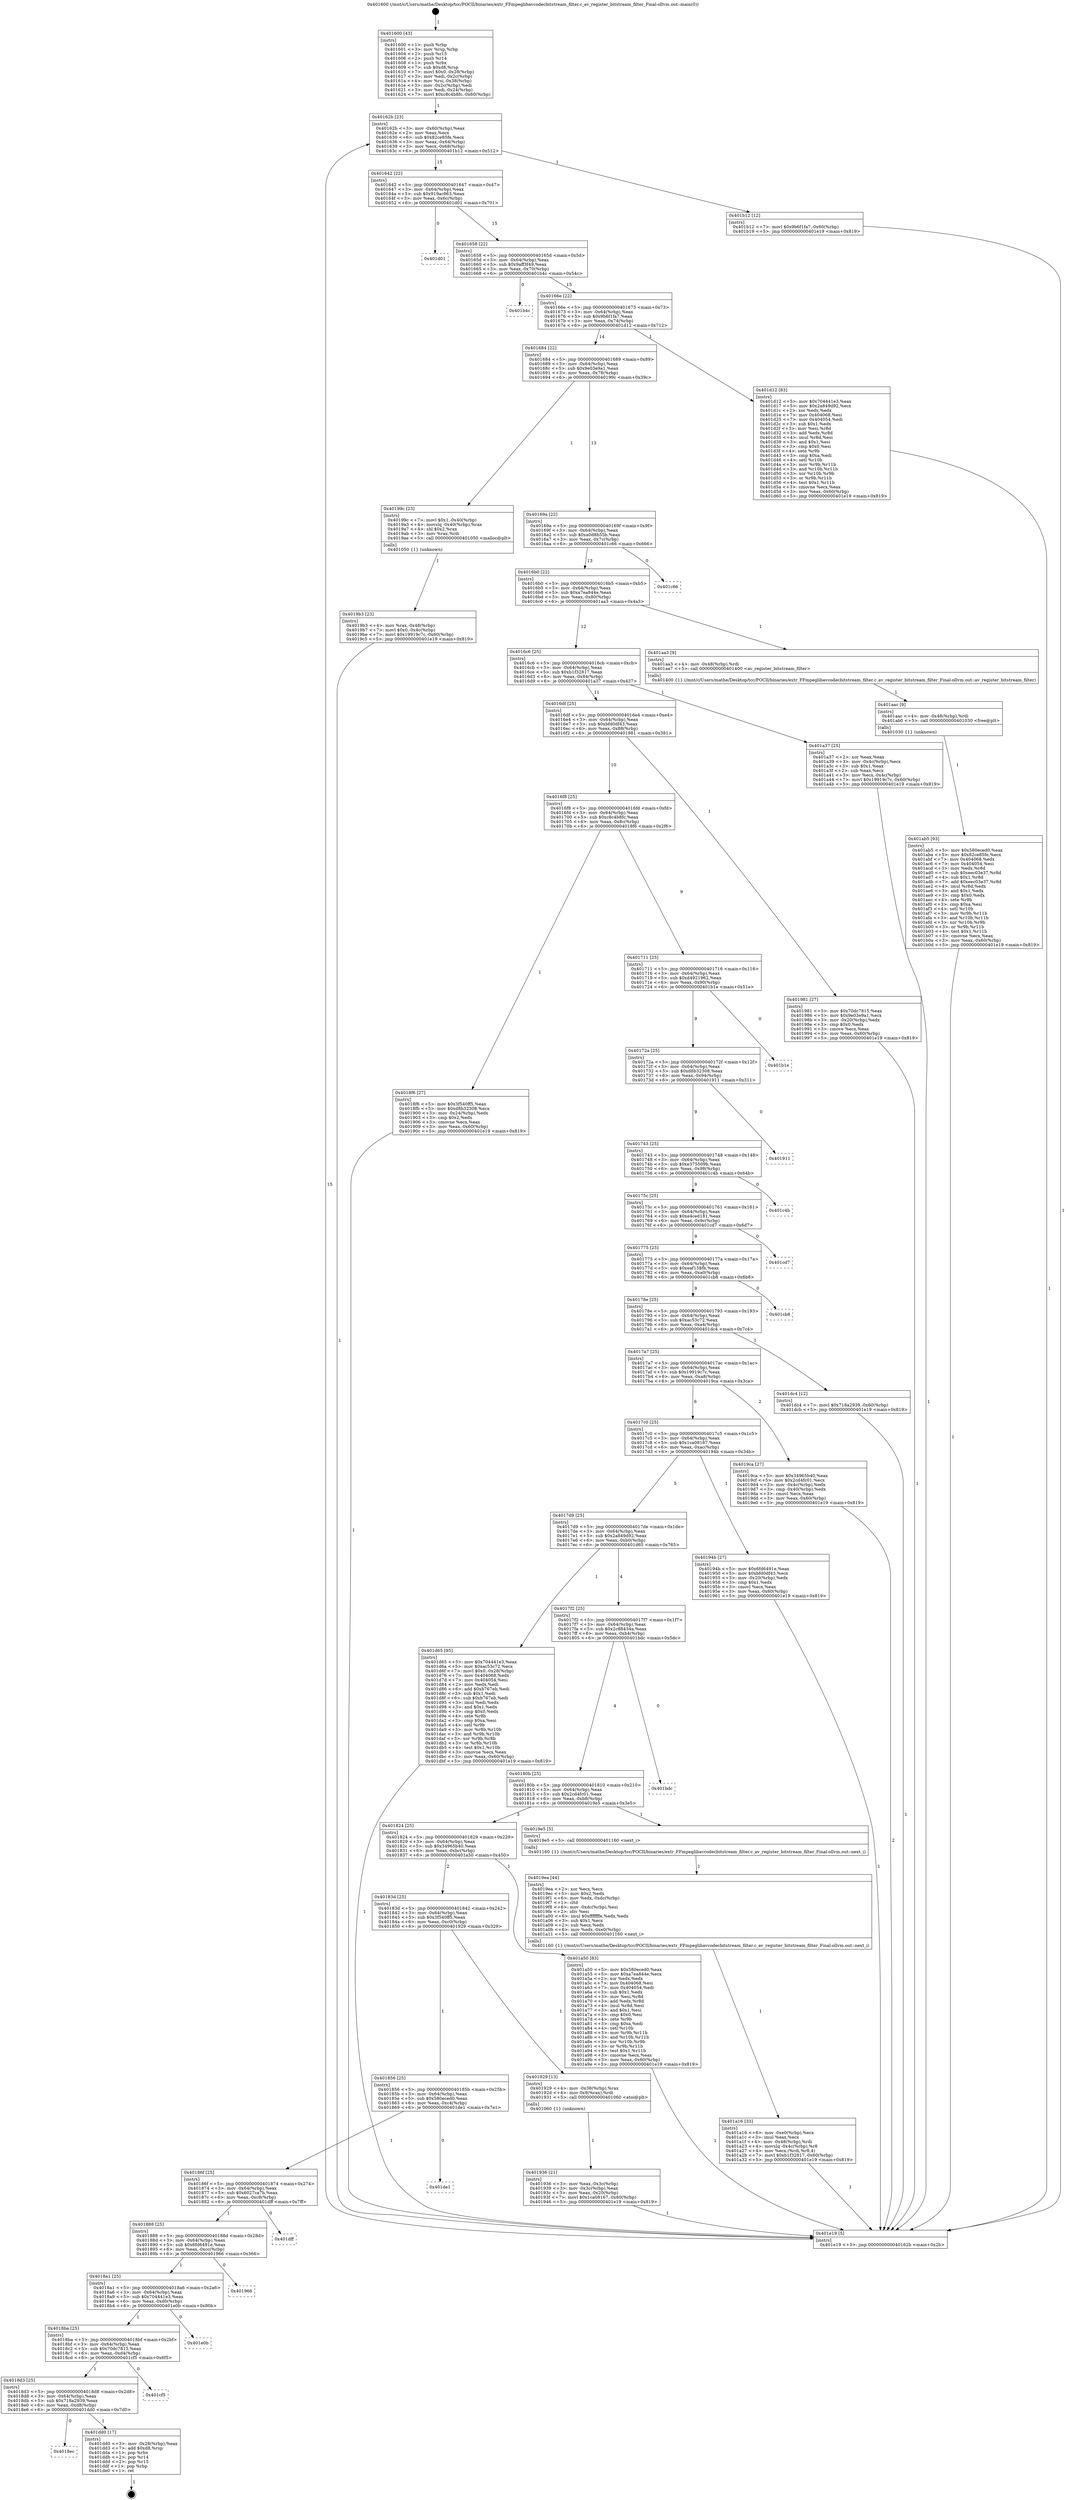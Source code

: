 digraph "0x401600" {
  label = "0x401600 (/mnt/c/Users/mathe/Desktop/tcc/POCII/binaries/extr_FFmpeglibavcodecbitstream_filter.c_av_register_bitstream_filter_Final-ollvm.out::main(0))"
  labelloc = "t"
  node[shape=record]

  Entry [label="",width=0.3,height=0.3,shape=circle,fillcolor=black,style=filled]
  "0x40162b" [label="{
     0x40162b [23]\l
     | [instrs]\l
     &nbsp;&nbsp;0x40162b \<+3\>: mov -0x60(%rbp),%eax\l
     &nbsp;&nbsp;0x40162e \<+2\>: mov %eax,%ecx\l
     &nbsp;&nbsp;0x401630 \<+6\>: sub $0x82ce85fe,%ecx\l
     &nbsp;&nbsp;0x401636 \<+3\>: mov %eax,-0x64(%rbp)\l
     &nbsp;&nbsp;0x401639 \<+3\>: mov %ecx,-0x68(%rbp)\l
     &nbsp;&nbsp;0x40163c \<+6\>: je 0000000000401b12 \<main+0x512\>\l
  }"]
  "0x401b12" [label="{
     0x401b12 [12]\l
     | [instrs]\l
     &nbsp;&nbsp;0x401b12 \<+7\>: movl $0x9b6f1fa7,-0x60(%rbp)\l
     &nbsp;&nbsp;0x401b19 \<+5\>: jmp 0000000000401e19 \<main+0x819\>\l
  }"]
  "0x401642" [label="{
     0x401642 [22]\l
     | [instrs]\l
     &nbsp;&nbsp;0x401642 \<+5\>: jmp 0000000000401647 \<main+0x47\>\l
     &nbsp;&nbsp;0x401647 \<+3\>: mov -0x64(%rbp),%eax\l
     &nbsp;&nbsp;0x40164a \<+5\>: sub $0x919ac963,%eax\l
     &nbsp;&nbsp;0x40164f \<+3\>: mov %eax,-0x6c(%rbp)\l
     &nbsp;&nbsp;0x401652 \<+6\>: je 0000000000401d01 \<main+0x701\>\l
  }"]
  Exit [label="",width=0.3,height=0.3,shape=circle,fillcolor=black,style=filled,peripheries=2]
  "0x401d01" [label="{
     0x401d01\l
  }", style=dashed]
  "0x401658" [label="{
     0x401658 [22]\l
     | [instrs]\l
     &nbsp;&nbsp;0x401658 \<+5\>: jmp 000000000040165d \<main+0x5d\>\l
     &nbsp;&nbsp;0x40165d \<+3\>: mov -0x64(%rbp),%eax\l
     &nbsp;&nbsp;0x401660 \<+5\>: sub $0x9aff3f49,%eax\l
     &nbsp;&nbsp;0x401665 \<+3\>: mov %eax,-0x70(%rbp)\l
     &nbsp;&nbsp;0x401668 \<+6\>: je 0000000000401b4c \<main+0x54c\>\l
  }"]
  "0x4018ec" [label="{
     0x4018ec\l
  }", style=dashed]
  "0x401b4c" [label="{
     0x401b4c\l
  }", style=dashed]
  "0x40166e" [label="{
     0x40166e [22]\l
     | [instrs]\l
     &nbsp;&nbsp;0x40166e \<+5\>: jmp 0000000000401673 \<main+0x73\>\l
     &nbsp;&nbsp;0x401673 \<+3\>: mov -0x64(%rbp),%eax\l
     &nbsp;&nbsp;0x401676 \<+5\>: sub $0x9b6f1fa7,%eax\l
     &nbsp;&nbsp;0x40167b \<+3\>: mov %eax,-0x74(%rbp)\l
     &nbsp;&nbsp;0x40167e \<+6\>: je 0000000000401d12 \<main+0x712\>\l
  }"]
  "0x401dd0" [label="{
     0x401dd0 [17]\l
     | [instrs]\l
     &nbsp;&nbsp;0x401dd0 \<+3\>: mov -0x28(%rbp),%eax\l
     &nbsp;&nbsp;0x401dd3 \<+7\>: add $0xd8,%rsp\l
     &nbsp;&nbsp;0x401dda \<+1\>: pop %rbx\l
     &nbsp;&nbsp;0x401ddb \<+2\>: pop %r14\l
     &nbsp;&nbsp;0x401ddd \<+2\>: pop %r15\l
     &nbsp;&nbsp;0x401ddf \<+1\>: pop %rbp\l
     &nbsp;&nbsp;0x401de0 \<+1\>: ret\l
  }"]
  "0x401d12" [label="{
     0x401d12 [83]\l
     | [instrs]\l
     &nbsp;&nbsp;0x401d12 \<+5\>: mov $0x704441e3,%eax\l
     &nbsp;&nbsp;0x401d17 \<+5\>: mov $0x2a849d92,%ecx\l
     &nbsp;&nbsp;0x401d1c \<+2\>: xor %edx,%edx\l
     &nbsp;&nbsp;0x401d1e \<+7\>: mov 0x404068,%esi\l
     &nbsp;&nbsp;0x401d25 \<+7\>: mov 0x404054,%edi\l
     &nbsp;&nbsp;0x401d2c \<+3\>: sub $0x1,%edx\l
     &nbsp;&nbsp;0x401d2f \<+3\>: mov %esi,%r8d\l
     &nbsp;&nbsp;0x401d32 \<+3\>: add %edx,%r8d\l
     &nbsp;&nbsp;0x401d35 \<+4\>: imul %r8d,%esi\l
     &nbsp;&nbsp;0x401d39 \<+3\>: and $0x1,%esi\l
     &nbsp;&nbsp;0x401d3c \<+3\>: cmp $0x0,%esi\l
     &nbsp;&nbsp;0x401d3f \<+4\>: sete %r9b\l
     &nbsp;&nbsp;0x401d43 \<+3\>: cmp $0xa,%edi\l
     &nbsp;&nbsp;0x401d46 \<+4\>: setl %r10b\l
     &nbsp;&nbsp;0x401d4a \<+3\>: mov %r9b,%r11b\l
     &nbsp;&nbsp;0x401d4d \<+3\>: and %r10b,%r11b\l
     &nbsp;&nbsp;0x401d50 \<+3\>: xor %r10b,%r9b\l
     &nbsp;&nbsp;0x401d53 \<+3\>: or %r9b,%r11b\l
     &nbsp;&nbsp;0x401d56 \<+4\>: test $0x1,%r11b\l
     &nbsp;&nbsp;0x401d5a \<+3\>: cmovne %ecx,%eax\l
     &nbsp;&nbsp;0x401d5d \<+3\>: mov %eax,-0x60(%rbp)\l
     &nbsp;&nbsp;0x401d60 \<+5\>: jmp 0000000000401e19 \<main+0x819\>\l
  }"]
  "0x401684" [label="{
     0x401684 [22]\l
     | [instrs]\l
     &nbsp;&nbsp;0x401684 \<+5\>: jmp 0000000000401689 \<main+0x89\>\l
     &nbsp;&nbsp;0x401689 \<+3\>: mov -0x64(%rbp),%eax\l
     &nbsp;&nbsp;0x40168c \<+5\>: sub $0x9e03e9a1,%eax\l
     &nbsp;&nbsp;0x401691 \<+3\>: mov %eax,-0x78(%rbp)\l
     &nbsp;&nbsp;0x401694 \<+6\>: je 000000000040199c \<main+0x39c\>\l
  }"]
  "0x4018d3" [label="{
     0x4018d3 [25]\l
     | [instrs]\l
     &nbsp;&nbsp;0x4018d3 \<+5\>: jmp 00000000004018d8 \<main+0x2d8\>\l
     &nbsp;&nbsp;0x4018d8 \<+3\>: mov -0x64(%rbp),%eax\l
     &nbsp;&nbsp;0x4018db \<+5\>: sub $0x718a2939,%eax\l
     &nbsp;&nbsp;0x4018e0 \<+6\>: mov %eax,-0xd8(%rbp)\l
     &nbsp;&nbsp;0x4018e6 \<+6\>: je 0000000000401dd0 \<main+0x7d0\>\l
  }"]
  "0x40199c" [label="{
     0x40199c [23]\l
     | [instrs]\l
     &nbsp;&nbsp;0x40199c \<+7\>: movl $0x1,-0x40(%rbp)\l
     &nbsp;&nbsp;0x4019a3 \<+4\>: movslq -0x40(%rbp),%rax\l
     &nbsp;&nbsp;0x4019a7 \<+4\>: shl $0x2,%rax\l
     &nbsp;&nbsp;0x4019ab \<+3\>: mov %rax,%rdi\l
     &nbsp;&nbsp;0x4019ae \<+5\>: call 0000000000401050 \<malloc@plt\>\l
     | [calls]\l
     &nbsp;&nbsp;0x401050 \{1\} (unknown)\l
  }"]
  "0x40169a" [label="{
     0x40169a [22]\l
     | [instrs]\l
     &nbsp;&nbsp;0x40169a \<+5\>: jmp 000000000040169f \<main+0x9f\>\l
     &nbsp;&nbsp;0x40169f \<+3\>: mov -0x64(%rbp),%eax\l
     &nbsp;&nbsp;0x4016a2 \<+5\>: sub $0xa0d8b55b,%eax\l
     &nbsp;&nbsp;0x4016a7 \<+3\>: mov %eax,-0x7c(%rbp)\l
     &nbsp;&nbsp;0x4016aa \<+6\>: je 0000000000401c66 \<main+0x666\>\l
  }"]
  "0x401cf5" [label="{
     0x401cf5\l
  }", style=dashed]
  "0x401c66" [label="{
     0x401c66\l
  }", style=dashed]
  "0x4016b0" [label="{
     0x4016b0 [22]\l
     | [instrs]\l
     &nbsp;&nbsp;0x4016b0 \<+5\>: jmp 00000000004016b5 \<main+0xb5\>\l
     &nbsp;&nbsp;0x4016b5 \<+3\>: mov -0x64(%rbp),%eax\l
     &nbsp;&nbsp;0x4016b8 \<+5\>: sub $0xa7ea844e,%eax\l
     &nbsp;&nbsp;0x4016bd \<+3\>: mov %eax,-0x80(%rbp)\l
     &nbsp;&nbsp;0x4016c0 \<+6\>: je 0000000000401aa3 \<main+0x4a3\>\l
  }"]
  "0x4018ba" [label="{
     0x4018ba [25]\l
     | [instrs]\l
     &nbsp;&nbsp;0x4018ba \<+5\>: jmp 00000000004018bf \<main+0x2bf\>\l
     &nbsp;&nbsp;0x4018bf \<+3\>: mov -0x64(%rbp),%eax\l
     &nbsp;&nbsp;0x4018c2 \<+5\>: sub $0x70dc7815,%eax\l
     &nbsp;&nbsp;0x4018c7 \<+6\>: mov %eax,-0xd4(%rbp)\l
     &nbsp;&nbsp;0x4018cd \<+6\>: je 0000000000401cf5 \<main+0x6f5\>\l
  }"]
  "0x401aa3" [label="{
     0x401aa3 [9]\l
     | [instrs]\l
     &nbsp;&nbsp;0x401aa3 \<+4\>: mov -0x48(%rbp),%rdi\l
     &nbsp;&nbsp;0x401aa7 \<+5\>: call 0000000000401400 \<av_register_bitstream_filter\>\l
     | [calls]\l
     &nbsp;&nbsp;0x401400 \{1\} (/mnt/c/Users/mathe/Desktop/tcc/POCII/binaries/extr_FFmpeglibavcodecbitstream_filter.c_av_register_bitstream_filter_Final-ollvm.out::av_register_bitstream_filter)\l
  }"]
  "0x4016c6" [label="{
     0x4016c6 [25]\l
     | [instrs]\l
     &nbsp;&nbsp;0x4016c6 \<+5\>: jmp 00000000004016cb \<main+0xcb\>\l
     &nbsp;&nbsp;0x4016cb \<+3\>: mov -0x64(%rbp),%eax\l
     &nbsp;&nbsp;0x4016ce \<+5\>: sub $0xb1f32817,%eax\l
     &nbsp;&nbsp;0x4016d3 \<+6\>: mov %eax,-0x84(%rbp)\l
     &nbsp;&nbsp;0x4016d9 \<+6\>: je 0000000000401a37 \<main+0x437\>\l
  }"]
  "0x401e0b" [label="{
     0x401e0b\l
  }", style=dashed]
  "0x401a37" [label="{
     0x401a37 [25]\l
     | [instrs]\l
     &nbsp;&nbsp;0x401a37 \<+2\>: xor %eax,%eax\l
     &nbsp;&nbsp;0x401a39 \<+3\>: mov -0x4c(%rbp),%ecx\l
     &nbsp;&nbsp;0x401a3c \<+3\>: sub $0x1,%eax\l
     &nbsp;&nbsp;0x401a3f \<+2\>: sub %eax,%ecx\l
     &nbsp;&nbsp;0x401a41 \<+3\>: mov %ecx,-0x4c(%rbp)\l
     &nbsp;&nbsp;0x401a44 \<+7\>: movl $0x19919c7c,-0x60(%rbp)\l
     &nbsp;&nbsp;0x401a4b \<+5\>: jmp 0000000000401e19 \<main+0x819\>\l
  }"]
  "0x4016df" [label="{
     0x4016df [25]\l
     | [instrs]\l
     &nbsp;&nbsp;0x4016df \<+5\>: jmp 00000000004016e4 \<main+0xe4\>\l
     &nbsp;&nbsp;0x4016e4 \<+3\>: mov -0x64(%rbp),%eax\l
     &nbsp;&nbsp;0x4016e7 \<+5\>: sub $0xbfd0df43,%eax\l
     &nbsp;&nbsp;0x4016ec \<+6\>: mov %eax,-0x88(%rbp)\l
     &nbsp;&nbsp;0x4016f2 \<+6\>: je 0000000000401981 \<main+0x381\>\l
  }"]
  "0x4018a1" [label="{
     0x4018a1 [25]\l
     | [instrs]\l
     &nbsp;&nbsp;0x4018a1 \<+5\>: jmp 00000000004018a6 \<main+0x2a6\>\l
     &nbsp;&nbsp;0x4018a6 \<+3\>: mov -0x64(%rbp),%eax\l
     &nbsp;&nbsp;0x4018a9 \<+5\>: sub $0x704441e3,%eax\l
     &nbsp;&nbsp;0x4018ae \<+6\>: mov %eax,-0xd0(%rbp)\l
     &nbsp;&nbsp;0x4018b4 \<+6\>: je 0000000000401e0b \<main+0x80b\>\l
  }"]
  "0x401981" [label="{
     0x401981 [27]\l
     | [instrs]\l
     &nbsp;&nbsp;0x401981 \<+5\>: mov $0x70dc7815,%eax\l
     &nbsp;&nbsp;0x401986 \<+5\>: mov $0x9e03e9a1,%ecx\l
     &nbsp;&nbsp;0x40198b \<+3\>: mov -0x20(%rbp),%edx\l
     &nbsp;&nbsp;0x40198e \<+3\>: cmp $0x0,%edx\l
     &nbsp;&nbsp;0x401991 \<+3\>: cmove %ecx,%eax\l
     &nbsp;&nbsp;0x401994 \<+3\>: mov %eax,-0x60(%rbp)\l
     &nbsp;&nbsp;0x401997 \<+5\>: jmp 0000000000401e19 \<main+0x819\>\l
  }"]
  "0x4016f8" [label="{
     0x4016f8 [25]\l
     | [instrs]\l
     &nbsp;&nbsp;0x4016f8 \<+5\>: jmp 00000000004016fd \<main+0xfd\>\l
     &nbsp;&nbsp;0x4016fd \<+3\>: mov -0x64(%rbp),%eax\l
     &nbsp;&nbsp;0x401700 \<+5\>: sub $0xc8c4b8fc,%eax\l
     &nbsp;&nbsp;0x401705 \<+6\>: mov %eax,-0x8c(%rbp)\l
     &nbsp;&nbsp;0x40170b \<+6\>: je 00000000004018f6 \<main+0x2f6\>\l
  }"]
  "0x401966" [label="{
     0x401966\l
  }", style=dashed]
  "0x4018f6" [label="{
     0x4018f6 [27]\l
     | [instrs]\l
     &nbsp;&nbsp;0x4018f6 \<+5\>: mov $0x3f540ff5,%eax\l
     &nbsp;&nbsp;0x4018fb \<+5\>: mov $0xd8b32308,%ecx\l
     &nbsp;&nbsp;0x401900 \<+3\>: mov -0x24(%rbp),%edx\l
     &nbsp;&nbsp;0x401903 \<+3\>: cmp $0x2,%edx\l
     &nbsp;&nbsp;0x401906 \<+3\>: cmovne %ecx,%eax\l
     &nbsp;&nbsp;0x401909 \<+3\>: mov %eax,-0x60(%rbp)\l
     &nbsp;&nbsp;0x40190c \<+5\>: jmp 0000000000401e19 \<main+0x819\>\l
  }"]
  "0x401711" [label="{
     0x401711 [25]\l
     | [instrs]\l
     &nbsp;&nbsp;0x401711 \<+5\>: jmp 0000000000401716 \<main+0x116\>\l
     &nbsp;&nbsp;0x401716 \<+3\>: mov -0x64(%rbp),%eax\l
     &nbsp;&nbsp;0x401719 \<+5\>: sub $0xd4921962,%eax\l
     &nbsp;&nbsp;0x40171e \<+6\>: mov %eax,-0x90(%rbp)\l
     &nbsp;&nbsp;0x401724 \<+6\>: je 0000000000401b1e \<main+0x51e\>\l
  }"]
  "0x401e19" [label="{
     0x401e19 [5]\l
     | [instrs]\l
     &nbsp;&nbsp;0x401e19 \<+5\>: jmp 000000000040162b \<main+0x2b\>\l
  }"]
  "0x401600" [label="{
     0x401600 [43]\l
     | [instrs]\l
     &nbsp;&nbsp;0x401600 \<+1\>: push %rbp\l
     &nbsp;&nbsp;0x401601 \<+3\>: mov %rsp,%rbp\l
     &nbsp;&nbsp;0x401604 \<+2\>: push %r15\l
     &nbsp;&nbsp;0x401606 \<+2\>: push %r14\l
     &nbsp;&nbsp;0x401608 \<+1\>: push %rbx\l
     &nbsp;&nbsp;0x401609 \<+7\>: sub $0xd8,%rsp\l
     &nbsp;&nbsp;0x401610 \<+7\>: movl $0x0,-0x28(%rbp)\l
     &nbsp;&nbsp;0x401617 \<+3\>: mov %edi,-0x2c(%rbp)\l
     &nbsp;&nbsp;0x40161a \<+4\>: mov %rsi,-0x38(%rbp)\l
     &nbsp;&nbsp;0x40161e \<+3\>: mov -0x2c(%rbp),%edi\l
     &nbsp;&nbsp;0x401621 \<+3\>: mov %edi,-0x24(%rbp)\l
     &nbsp;&nbsp;0x401624 \<+7\>: movl $0xc8c4b8fc,-0x60(%rbp)\l
  }"]
  "0x401888" [label="{
     0x401888 [25]\l
     | [instrs]\l
     &nbsp;&nbsp;0x401888 \<+5\>: jmp 000000000040188d \<main+0x28d\>\l
     &nbsp;&nbsp;0x40188d \<+3\>: mov -0x64(%rbp),%eax\l
     &nbsp;&nbsp;0x401890 \<+5\>: sub $0x6fd6491e,%eax\l
     &nbsp;&nbsp;0x401895 \<+6\>: mov %eax,-0xcc(%rbp)\l
     &nbsp;&nbsp;0x40189b \<+6\>: je 0000000000401966 \<main+0x366\>\l
  }"]
  "0x401b1e" [label="{
     0x401b1e\l
  }", style=dashed]
  "0x40172a" [label="{
     0x40172a [25]\l
     | [instrs]\l
     &nbsp;&nbsp;0x40172a \<+5\>: jmp 000000000040172f \<main+0x12f\>\l
     &nbsp;&nbsp;0x40172f \<+3\>: mov -0x64(%rbp),%eax\l
     &nbsp;&nbsp;0x401732 \<+5\>: sub $0xd8b32308,%eax\l
     &nbsp;&nbsp;0x401737 \<+6\>: mov %eax,-0x94(%rbp)\l
     &nbsp;&nbsp;0x40173d \<+6\>: je 0000000000401911 \<main+0x311\>\l
  }"]
  "0x401dff" [label="{
     0x401dff\l
  }", style=dashed]
  "0x401911" [label="{
     0x401911\l
  }", style=dashed]
  "0x401743" [label="{
     0x401743 [25]\l
     | [instrs]\l
     &nbsp;&nbsp;0x401743 \<+5\>: jmp 0000000000401748 \<main+0x148\>\l
     &nbsp;&nbsp;0x401748 \<+3\>: mov -0x64(%rbp),%eax\l
     &nbsp;&nbsp;0x40174b \<+5\>: sub $0xe375509b,%eax\l
     &nbsp;&nbsp;0x401750 \<+6\>: mov %eax,-0x98(%rbp)\l
     &nbsp;&nbsp;0x401756 \<+6\>: je 0000000000401c4b \<main+0x64b\>\l
  }"]
  "0x40186f" [label="{
     0x40186f [25]\l
     | [instrs]\l
     &nbsp;&nbsp;0x40186f \<+5\>: jmp 0000000000401874 \<main+0x274\>\l
     &nbsp;&nbsp;0x401874 \<+3\>: mov -0x64(%rbp),%eax\l
     &nbsp;&nbsp;0x401877 \<+5\>: sub $0x6027ca7b,%eax\l
     &nbsp;&nbsp;0x40187c \<+6\>: mov %eax,-0xc8(%rbp)\l
     &nbsp;&nbsp;0x401882 \<+6\>: je 0000000000401dff \<main+0x7ff\>\l
  }"]
  "0x401c4b" [label="{
     0x401c4b\l
  }", style=dashed]
  "0x40175c" [label="{
     0x40175c [25]\l
     | [instrs]\l
     &nbsp;&nbsp;0x40175c \<+5\>: jmp 0000000000401761 \<main+0x161\>\l
     &nbsp;&nbsp;0x401761 \<+3\>: mov -0x64(%rbp),%eax\l
     &nbsp;&nbsp;0x401764 \<+5\>: sub $0xe4ced181,%eax\l
     &nbsp;&nbsp;0x401769 \<+6\>: mov %eax,-0x9c(%rbp)\l
     &nbsp;&nbsp;0x40176f \<+6\>: je 0000000000401cd7 \<main+0x6d7\>\l
  }"]
  "0x401de1" [label="{
     0x401de1\l
  }", style=dashed]
  "0x401cd7" [label="{
     0x401cd7\l
  }", style=dashed]
  "0x401775" [label="{
     0x401775 [25]\l
     | [instrs]\l
     &nbsp;&nbsp;0x401775 \<+5\>: jmp 000000000040177a \<main+0x17a\>\l
     &nbsp;&nbsp;0x40177a \<+3\>: mov -0x64(%rbp),%eax\l
     &nbsp;&nbsp;0x40177d \<+5\>: sub $0xeaf158fb,%eax\l
     &nbsp;&nbsp;0x401782 \<+6\>: mov %eax,-0xa0(%rbp)\l
     &nbsp;&nbsp;0x401788 \<+6\>: je 0000000000401cb8 \<main+0x6b8\>\l
  }"]
  "0x401ab5" [label="{
     0x401ab5 [93]\l
     | [instrs]\l
     &nbsp;&nbsp;0x401ab5 \<+5\>: mov $0x580eced0,%eax\l
     &nbsp;&nbsp;0x401aba \<+5\>: mov $0x82ce85fe,%ecx\l
     &nbsp;&nbsp;0x401abf \<+7\>: mov 0x404068,%edx\l
     &nbsp;&nbsp;0x401ac6 \<+7\>: mov 0x404054,%esi\l
     &nbsp;&nbsp;0x401acd \<+3\>: mov %edx,%r8d\l
     &nbsp;&nbsp;0x401ad0 \<+7\>: sub $0xeec03e37,%r8d\l
     &nbsp;&nbsp;0x401ad7 \<+4\>: sub $0x1,%r8d\l
     &nbsp;&nbsp;0x401adb \<+7\>: add $0xeec03e37,%r8d\l
     &nbsp;&nbsp;0x401ae2 \<+4\>: imul %r8d,%edx\l
     &nbsp;&nbsp;0x401ae6 \<+3\>: and $0x1,%edx\l
     &nbsp;&nbsp;0x401ae9 \<+3\>: cmp $0x0,%edx\l
     &nbsp;&nbsp;0x401aec \<+4\>: sete %r9b\l
     &nbsp;&nbsp;0x401af0 \<+3\>: cmp $0xa,%esi\l
     &nbsp;&nbsp;0x401af3 \<+4\>: setl %r10b\l
     &nbsp;&nbsp;0x401af7 \<+3\>: mov %r9b,%r11b\l
     &nbsp;&nbsp;0x401afa \<+3\>: and %r10b,%r11b\l
     &nbsp;&nbsp;0x401afd \<+3\>: xor %r10b,%r9b\l
     &nbsp;&nbsp;0x401b00 \<+3\>: or %r9b,%r11b\l
     &nbsp;&nbsp;0x401b03 \<+4\>: test $0x1,%r11b\l
     &nbsp;&nbsp;0x401b07 \<+3\>: cmovne %ecx,%eax\l
     &nbsp;&nbsp;0x401b0a \<+3\>: mov %eax,-0x60(%rbp)\l
     &nbsp;&nbsp;0x401b0d \<+5\>: jmp 0000000000401e19 \<main+0x819\>\l
  }"]
  "0x401cb8" [label="{
     0x401cb8\l
  }", style=dashed]
  "0x40178e" [label="{
     0x40178e [25]\l
     | [instrs]\l
     &nbsp;&nbsp;0x40178e \<+5\>: jmp 0000000000401793 \<main+0x193\>\l
     &nbsp;&nbsp;0x401793 \<+3\>: mov -0x64(%rbp),%eax\l
     &nbsp;&nbsp;0x401796 \<+5\>: sub $0xac53c72,%eax\l
     &nbsp;&nbsp;0x40179b \<+6\>: mov %eax,-0xa4(%rbp)\l
     &nbsp;&nbsp;0x4017a1 \<+6\>: je 0000000000401dc4 \<main+0x7c4\>\l
  }"]
  "0x401aac" [label="{
     0x401aac [9]\l
     | [instrs]\l
     &nbsp;&nbsp;0x401aac \<+4\>: mov -0x48(%rbp),%rdi\l
     &nbsp;&nbsp;0x401ab0 \<+5\>: call 0000000000401030 \<free@plt\>\l
     | [calls]\l
     &nbsp;&nbsp;0x401030 \{1\} (unknown)\l
  }"]
  "0x401dc4" [label="{
     0x401dc4 [12]\l
     | [instrs]\l
     &nbsp;&nbsp;0x401dc4 \<+7\>: movl $0x718a2939,-0x60(%rbp)\l
     &nbsp;&nbsp;0x401dcb \<+5\>: jmp 0000000000401e19 \<main+0x819\>\l
  }"]
  "0x4017a7" [label="{
     0x4017a7 [25]\l
     | [instrs]\l
     &nbsp;&nbsp;0x4017a7 \<+5\>: jmp 00000000004017ac \<main+0x1ac\>\l
     &nbsp;&nbsp;0x4017ac \<+3\>: mov -0x64(%rbp),%eax\l
     &nbsp;&nbsp;0x4017af \<+5\>: sub $0x19919c7c,%eax\l
     &nbsp;&nbsp;0x4017b4 \<+6\>: mov %eax,-0xa8(%rbp)\l
     &nbsp;&nbsp;0x4017ba \<+6\>: je 00000000004019ca \<main+0x3ca\>\l
  }"]
  "0x401a16" [label="{
     0x401a16 [33]\l
     | [instrs]\l
     &nbsp;&nbsp;0x401a16 \<+6\>: mov -0xe0(%rbp),%ecx\l
     &nbsp;&nbsp;0x401a1c \<+3\>: imul %eax,%ecx\l
     &nbsp;&nbsp;0x401a1f \<+4\>: mov -0x48(%rbp),%rdi\l
     &nbsp;&nbsp;0x401a23 \<+4\>: movslq -0x4c(%rbp),%r8\l
     &nbsp;&nbsp;0x401a27 \<+4\>: mov %ecx,(%rdi,%r8,4)\l
     &nbsp;&nbsp;0x401a2b \<+7\>: movl $0xb1f32817,-0x60(%rbp)\l
     &nbsp;&nbsp;0x401a32 \<+5\>: jmp 0000000000401e19 \<main+0x819\>\l
  }"]
  "0x4019ca" [label="{
     0x4019ca [27]\l
     | [instrs]\l
     &nbsp;&nbsp;0x4019ca \<+5\>: mov $0x34965b40,%eax\l
     &nbsp;&nbsp;0x4019cf \<+5\>: mov $0x2cd4fc01,%ecx\l
     &nbsp;&nbsp;0x4019d4 \<+3\>: mov -0x4c(%rbp),%edx\l
     &nbsp;&nbsp;0x4019d7 \<+3\>: cmp -0x40(%rbp),%edx\l
     &nbsp;&nbsp;0x4019da \<+3\>: cmovl %ecx,%eax\l
     &nbsp;&nbsp;0x4019dd \<+3\>: mov %eax,-0x60(%rbp)\l
     &nbsp;&nbsp;0x4019e0 \<+5\>: jmp 0000000000401e19 \<main+0x819\>\l
  }"]
  "0x4017c0" [label="{
     0x4017c0 [25]\l
     | [instrs]\l
     &nbsp;&nbsp;0x4017c0 \<+5\>: jmp 00000000004017c5 \<main+0x1c5\>\l
     &nbsp;&nbsp;0x4017c5 \<+3\>: mov -0x64(%rbp),%eax\l
     &nbsp;&nbsp;0x4017c8 \<+5\>: sub $0x1ca08167,%eax\l
     &nbsp;&nbsp;0x4017cd \<+6\>: mov %eax,-0xac(%rbp)\l
     &nbsp;&nbsp;0x4017d3 \<+6\>: je 000000000040194b \<main+0x34b\>\l
  }"]
  "0x4019ea" [label="{
     0x4019ea [44]\l
     | [instrs]\l
     &nbsp;&nbsp;0x4019ea \<+2\>: xor %ecx,%ecx\l
     &nbsp;&nbsp;0x4019ec \<+5\>: mov $0x2,%edx\l
     &nbsp;&nbsp;0x4019f1 \<+6\>: mov %edx,-0xdc(%rbp)\l
     &nbsp;&nbsp;0x4019f7 \<+1\>: cltd\l
     &nbsp;&nbsp;0x4019f8 \<+6\>: mov -0xdc(%rbp),%esi\l
     &nbsp;&nbsp;0x4019fe \<+2\>: idiv %esi\l
     &nbsp;&nbsp;0x401a00 \<+6\>: imul $0xfffffffe,%edx,%edx\l
     &nbsp;&nbsp;0x401a06 \<+3\>: sub $0x1,%ecx\l
     &nbsp;&nbsp;0x401a09 \<+2\>: sub %ecx,%edx\l
     &nbsp;&nbsp;0x401a0b \<+6\>: mov %edx,-0xe0(%rbp)\l
     &nbsp;&nbsp;0x401a11 \<+5\>: call 0000000000401160 \<next_i\>\l
     | [calls]\l
     &nbsp;&nbsp;0x401160 \{1\} (/mnt/c/Users/mathe/Desktop/tcc/POCII/binaries/extr_FFmpeglibavcodecbitstream_filter.c_av_register_bitstream_filter_Final-ollvm.out::next_i)\l
  }"]
  "0x40194b" [label="{
     0x40194b [27]\l
     | [instrs]\l
     &nbsp;&nbsp;0x40194b \<+5\>: mov $0x6fd6491e,%eax\l
     &nbsp;&nbsp;0x401950 \<+5\>: mov $0xbfd0df43,%ecx\l
     &nbsp;&nbsp;0x401955 \<+3\>: mov -0x20(%rbp),%edx\l
     &nbsp;&nbsp;0x401958 \<+3\>: cmp $0x1,%edx\l
     &nbsp;&nbsp;0x40195b \<+3\>: cmovl %ecx,%eax\l
     &nbsp;&nbsp;0x40195e \<+3\>: mov %eax,-0x60(%rbp)\l
     &nbsp;&nbsp;0x401961 \<+5\>: jmp 0000000000401e19 \<main+0x819\>\l
  }"]
  "0x4017d9" [label="{
     0x4017d9 [25]\l
     | [instrs]\l
     &nbsp;&nbsp;0x4017d9 \<+5\>: jmp 00000000004017de \<main+0x1de\>\l
     &nbsp;&nbsp;0x4017de \<+3\>: mov -0x64(%rbp),%eax\l
     &nbsp;&nbsp;0x4017e1 \<+5\>: sub $0x2a849d92,%eax\l
     &nbsp;&nbsp;0x4017e6 \<+6\>: mov %eax,-0xb0(%rbp)\l
     &nbsp;&nbsp;0x4017ec \<+6\>: je 0000000000401d65 \<main+0x765\>\l
  }"]
  "0x4019b3" [label="{
     0x4019b3 [23]\l
     | [instrs]\l
     &nbsp;&nbsp;0x4019b3 \<+4\>: mov %rax,-0x48(%rbp)\l
     &nbsp;&nbsp;0x4019b7 \<+7\>: movl $0x0,-0x4c(%rbp)\l
     &nbsp;&nbsp;0x4019be \<+7\>: movl $0x19919c7c,-0x60(%rbp)\l
     &nbsp;&nbsp;0x4019c5 \<+5\>: jmp 0000000000401e19 \<main+0x819\>\l
  }"]
  "0x401d65" [label="{
     0x401d65 [95]\l
     | [instrs]\l
     &nbsp;&nbsp;0x401d65 \<+5\>: mov $0x704441e3,%eax\l
     &nbsp;&nbsp;0x401d6a \<+5\>: mov $0xac53c72,%ecx\l
     &nbsp;&nbsp;0x401d6f \<+7\>: movl $0x0,-0x28(%rbp)\l
     &nbsp;&nbsp;0x401d76 \<+7\>: mov 0x404068,%edx\l
     &nbsp;&nbsp;0x401d7d \<+7\>: mov 0x404054,%esi\l
     &nbsp;&nbsp;0x401d84 \<+2\>: mov %edx,%edi\l
     &nbsp;&nbsp;0x401d86 \<+6\>: add $0xb767eb,%edi\l
     &nbsp;&nbsp;0x401d8c \<+3\>: sub $0x1,%edi\l
     &nbsp;&nbsp;0x401d8f \<+6\>: sub $0xb767eb,%edi\l
     &nbsp;&nbsp;0x401d95 \<+3\>: imul %edi,%edx\l
     &nbsp;&nbsp;0x401d98 \<+3\>: and $0x1,%edx\l
     &nbsp;&nbsp;0x401d9b \<+3\>: cmp $0x0,%edx\l
     &nbsp;&nbsp;0x401d9e \<+4\>: sete %r8b\l
     &nbsp;&nbsp;0x401da2 \<+3\>: cmp $0xa,%esi\l
     &nbsp;&nbsp;0x401da5 \<+4\>: setl %r9b\l
     &nbsp;&nbsp;0x401da9 \<+3\>: mov %r8b,%r10b\l
     &nbsp;&nbsp;0x401dac \<+3\>: and %r9b,%r10b\l
     &nbsp;&nbsp;0x401daf \<+3\>: xor %r9b,%r8b\l
     &nbsp;&nbsp;0x401db2 \<+3\>: or %r8b,%r10b\l
     &nbsp;&nbsp;0x401db5 \<+4\>: test $0x1,%r10b\l
     &nbsp;&nbsp;0x401db9 \<+3\>: cmovne %ecx,%eax\l
     &nbsp;&nbsp;0x401dbc \<+3\>: mov %eax,-0x60(%rbp)\l
     &nbsp;&nbsp;0x401dbf \<+5\>: jmp 0000000000401e19 \<main+0x819\>\l
  }"]
  "0x4017f2" [label="{
     0x4017f2 [25]\l
     | [instrs]\l
     &nbsp;&nbsp;0x4017f2 \<+5\>: jmp 00000000004017f7 \<main+0x1f7\>\l
     &nbsp;&nbsp;0x4017f7 \<+3\>: mov -0x64(%rbp),%eax\l
     &nbsp;&nbsp;0x4017fa \<+5\>: sub $0x2c88434a,%eax\l
     &nbsp;&nbsp;0x4017ff \<+6\>: mov %eax,-0xb4(%rbp)\l
     &nbsp;&nbsp;0x401805 \<+6\>: je 0000000000401bdc \<main+0x5dc\>\l
  }"]
  "0x401936" [label="{
     0x401936 [21]\l
     | [instrs]\l
     &nbsp;&nbsp;0x401936 \<+3\>: mov %eax,-0x3c(%rbp)\l
     &nbsp;&nbsp;0x401939 \<+3\>: mov -0x3c(%rbp),%eax\l
     &nbsp;&nbsp;0x40193c \<+3\>: mov %eax,-0x20(%rbp)\l
     &nbsp;&nbsp;0x40193f \<+7\>: movl $0x1ca08167,-0x60(%rbp)\l
     &nbsp;&nbsp;0x401946 \<+5\>: jmp 0000000000401e19 \<main+0x819\>\l
  }"]
  "0x401bdc" [label="{
     0x401bdc\l
  }", style=dashed]
  "0x40180b" [label="{
     0x40180b [25]\l
     | [instrs]\l
     &nbsp;&nbsp;0x40180b \<+5\>: jmp 0000000000401810 \<main+0x210\>\l
     &nbsp;&nbsp;0x401810 \<+3\>: mov -0x64(%rbp),%eax\l
     &nbsp;&nbsp;0x401813 \<+5\>: sub $0x2cd4fc01,%eax\l
     &nbsp;&nbsp;0x401818 \<+6\>: mov %eax,-0xb8(%rbp)\l
     &nbsp;&nbsp;0x40181e \<+6\>: je 00000000004019e5 \<main+0x3e5\>\l
  }"]
  "0x401856" [label="{
     0x401856 [25]\l
     | [instrs]\l
     &nbsp;&nbsp;0x401856 \<+5\>: jmp 000000000040185b \<main+0x25b\>\l
     &nbsp;&nbsp;0x40185b \<+3\>: mov -0x64(%rbp),%eax\l
     &nbsp;&nbsp;0x40185e \<+5\>: sub $0x580eced0,%eax\l
     &nbsp;&nbsp;0x401863 \<+6\>: mov %eax,-0xc4(%rbp)\l
     &nbsp;&nbsp;0x401869 \<+6\>: je 0000000000401de1 \<main+0x7e1\>\l
  }"]
  "0x4019e5" [label="{
     0x4019e5 [5]\l
     | [instrs]\l
     &nbsp;&nbsp;0x4019e5 \<+5\>: call 0000000000401160 \<next_i\>\l
     | [calls]\l
     &nbsp;&nbsp;0x401160 \{1\} (/mnt/c/Users/mathe/Desktop/tcc/POCII/binaries/extr_FFmpeglibavcodecbitstream_filter.c_av_register_bitstream_filter_Final-ollvm.out::next_i)\l
  }"]
  "0x401824" [label="{
     0x401824 [25]\l
     | [instrs]\l
     &nbsp;&nbsp;0x401824 \<+5\>: jmp 0000000000401829 \<main+0x229\>\l
     &nbsp;&nbsp;0x401829 \<+3\>: mov -0x64(%rbp),%eax\l
     &nbsp;&nbsp;0x40182c \<+5\>: sub $0x34965b40,%eax\l
     &nbsp;&nbsp;0x401831 \<+6\>: mov %eax,-0xbc(%rbp)\l
     &nbsp;&nbsp;0x401837 \<+6\>: je 0000000000401a50 \<main+0x450\>\l
  }"]
  "0x401929" [label="{
     0x401929 [13]\l
     | [instrs]\l
     &nbsp;&nbsp;0x401929 \<+4\>: mov -0x38(%rbp),%rax\l
     &nbsp;&nbsp;0x40192d \<+4\>: mov 0x8(%rax),%rdi\l
     &nbsp;&nbsp;0x401931 \<+5\>: call 0000000000401060 \<atoi@plt\>\l
     | [calls]\l
     &nbsp;&nbsp;0x401060 \{1\} (unknown)\l
  }"]
  "0x401a50" [label="{
     0x401a50 [83]\l
     | [instrs]\l
     &nbsp;&nbsp;0x401a50 \<+5\>: mov $0x580eced0,%eax\l
     &nbsp;&nbsp;0x401a55 \<+5\>: mov $0xa7ea844e,%ecx\l
     &nbsp;&nbsp;0x401a5a \<+2\>: xor %edx,%edx\l
     &nbsp;&nbsp;0x401a5c \<+7\>: mov 0x404068,%esi\l
     &nbsp;&nbsp;0x401a63 \<+7\>: mov 0x404054,%edi\l
     &nbsp;&nbsp;0x401a6a \<+3\>: sub $0x1,%edx\l
     &nbsp;&nbsp;0x401a6d \<+3\>: mov %esi,%r8d\l
     &nbsp;&nbsp;0x401a70 \<+3\>: add %edx,%r8d\l
     &nbsp;&nbsp;0x401a73 \<+4\>: imul %r8d,%esi\l
     &nbsp;&nbsp;0x401a77 \<+3\>: and $0x1,%esi\l
     &nbsp;&nbsp;0x401a7a \<+3\>: cmp $0x0,%esi\l
     &nbsp;&nbsp;0x401a7d \<+4\>: sete %r9b\l
     &nbsp;&nbsp;0x401a81 \<+3\>: cmp $0xa,%edi\l
     &nbsp;&nbsp;0x401a84 \<+4\>: setl %r10b\l
     &nbsp;&nbsp;0x401a88 \<+3\>: mov %r9b,%r11b\l
     &nbsp;&nbsp;0x401a8b \<+3\>: and %r10b,%r11b\l
     &nbsp;&nbsp;0x401a8e \<+3\>: xor %r10b,%r9b\l
     &nbsp;&nbsp;0x401a91 \<+3\>: or %r9b,%r11b\l
     &nbsp;&nbsp;0x401a94 \<+4\>: test $0x1,%r11b\l
     &nbsp;&nbsp;0x401a98 \<+3\>: cmovne %ecx,%eax\l
     &nbsp;&nbsp;0x401a9b \<+3\>: mov %eax,-0x60(%rbp)\l
     &nbsp;&nbsp;0x401a9e \<+5\>: jmp 0000000000401e19 \<main+0x819\>\l
  }"]
  "0x40183d" [label="{
     0x40183d [25]\l
     | [instrs]\l
     &nbsp;&nbsp;0x40183d \<+5\>: jmp 0000000000401842 \<main+0x242\>\l
     &nbsp;&nbsp;0x401842 \<+3\>: mov -0x64(%rbp),%eax\l
     &nbsp;&nbsp;0x401845 \<+5\>: sub $0x3f540ff5,%eax\l
     &nbsp;&nbsp;0x40184a \<+6\>: mov %eax,-0xc0(%rbp)\l
     &nbsp;&nbsp;0x401850 \<+6\>: je 0000000000401929 \<main+0x329\>\l
  }"]
  Entry -> "0x401600" [label=" 1"]
  "0x40162b" -> "0x401b12" [label=" 1"]
  "0x40162b" -> "0x401642" [label=" 15"]
  "0x401dd0" -> Exit [label=" 1"]
  "0x401642" -> "0x401d01" [label=" 0"]
  "0x401642" -> "0x401658" [label=" 15"]
  "0x4018d3" -> "0x4018ec" [label=" 0"]
  "0x401658" -> "0x401b4c" [label=" 0"]
  "0x401658" -> "0x40166e" [label=" 15"]
  "0x4018d3" -> "0x401dd0" [label=" 1"]
  "0x40166e" -> "0x401d12" [label=" 1"]
  "0x40166e" -> "0x401684" [label=" 14"]
  "0x4018ba" -> "0x4018d3" [label=" 1"]
  "0x401684" -> "0x40199c" [label=" 1"]
  "0x401684" -> "0x40169a" [label=" 13"]
  "0x4018ba" -> "0x401cf5" [label=" 0"]
  "0x40169a" -> "0x401c66" [label=" 0"]
  "0x40169a" -> "0x4016b0" [label=" 13"]
  "0x4018a1" -> "0x4018ba" [label=" 1"]
  "0x4016b0" -> "0x401aa3" [label=" 1"]
  "0x4016b0" -> "0x4016c6" [label=" 12"]
  "0x4018a1" -> "0x401e0b" [label=" 0"]
  "0x4016c6" -> "0x401a37" [label=" 1"]
  "0x4016c6" -> "0x4016df" [label=" 11"]
  "0x401888" -> "0x4018a1" [label=" 1"]
  "0x4016df" -> "0x401981" [label=" 1"]
  "0x4016df" -> "0x4016f8" [label=" 10"]
  "0x401888" -> "0x401966" [label=" 0"]
  "0x4016f8" -> "0x4018f6" [label=" 1"]
  "0x4016f8" -> "0x401711" [label=" 9"]
  "0x4018f6" -> "0x401e19" [label=" 1"]
  "0x401600" -> "0x40162b" [label=" 1"]
  "0x401e19" -> "0x40162b" [label=" 15"]
  "0x40186f" -> "0x401888" [label=" 1"]
  "0x401711" -> "0x401b1e" [label=" 0"]
  "0x401711" -> "0x40172a" [label=" 9"]
  "0x40186f" -> "0x401dff" [label=" 0"]
  "0x40172a" -> "0x401911" [label=" 0"]
  "0x40172a" -> "0x401743" [label=" 9"]
  "0x401856" -> "0x40186f" [label=" 1"]
  "0x401743" -> "0x401c4b" [label=" 0"]
  "0x401743" -> "0x40175c" [label=" 9"]
  "0x401856" -> "0x401de1" [label=" 0"]
  "0x40175c" -> "0x401cd7" [label=" 0"]
  "0x40175c" -> "0x401775" [label=" 9"]
  "0x401dc4" -> "0x401e19" [label=" 1"]
  "0x401775" -> "0x401cb8" [label=" 0"]
  "0x401775" -> "0x40178e" [label=" 9"]
  "0x401d65" -> "0x401e19" [label=" 1"]
  "0x40178e" -> "0x401dc4" [label=" 1"]
  "0x40178e" -> "0x4017a7" [label=" 8"]
  "0x401d12" -> "0x401e19" [label=" 1"]
  "0x4017a7" -> "0x4019ca" [label=" 2"]
  "0x4017a7" -> "0x4017c0" [label=" 6"]
  "0x401b12" -> "0x401e19" [label=" 1"]
  "0x4017c0" -> "0x40194b" [label=" 1"]
  "0x4017c0" -> "0x4017d9" [label=" 5"]
  "0x401ab5" -> "0x401e19" [label=" 1"]
  "0x4017d9" -> "0x401d65" [label=" 1"]
  "0x4017d9" -> "0x4017f2" [label=" 4"]
  "0x401aac" -> "0x401ab5" [label=" 1"]
  "0x4017f2" -> "0x401bdc" [label=" 0"]
  "0x4017f2" -> "0x40180b" [label=" 4"]
  "0x401aa3" -> "0x401aac" [label=" 1"]
  "0x40180b" -> "0x4019e5" [label=" 1"]
  "0x40180b" -> "0x401824" [label=" 3"]
  "0x401a50" -> "0x401e19" [label=" 1"]
  "0x401824" -> "0x401a50" [label=" 1"]
  "0x401824" -> "0x40183d" [label=" 2"]
  "0x401a37" -> "0x401e19" [label=" 1"]
  "0x40183d" -> "0x401929" [label=" 1"]
  "0x40183d" -> "0x401856" [label=" 1"]
  "0x401929" -> "0x401936" [label=" 1"]
  "0x401936" -> "0x401e19" [label=" 1"]
  "0x40194b" -> "0x401e19" [label=" 1"]
  "0x401981" -> "0x401e19" [label=" 1"]
  "0x40199c" -> "0x4019b3" [label=" 1"]
  "0x4019b3" -> "0x401e19" [label=" 1"]
  "0x4019ca" -> "0x401e19" [label=" 2"]
  "0x4019e5" -> "0x4019ea" [label=" 1"]
  "0x4019ea" -> "0x401a16" [label=" 1"]
  "0x401a16" -> "0x401e19" [label=" 1"]
}
